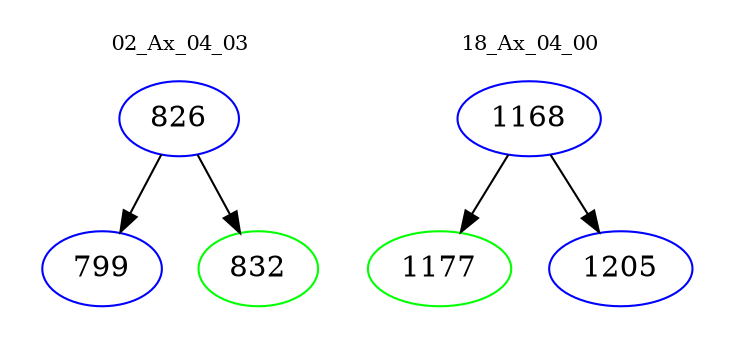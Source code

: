 digraph{
subgraph cluster_0 {
color = white
label = "02_Ax_04_03";
fontsize=10;
T0_826 [label="826", color="blue"]
T0_826 -> T0_799 [color="black"]
T0_799 [label="799", color="blue"]
T0_826 -> T0_832 [color="black"]
T0_832 [label="832", color="green"]
}
subgraph cluster_1 {
color = white
label = "18_Ax_04_00";
fontsize=10;
T1_1168 [label="1168", color="blue"]
T1_1168 -> T1_1177 [color="black"]
T1_1177 [label="1177", color="green"]
T1_1168 -> T1_1205 [color="black"]
T1_1205 [label="1205", color="blue"]
}
}
